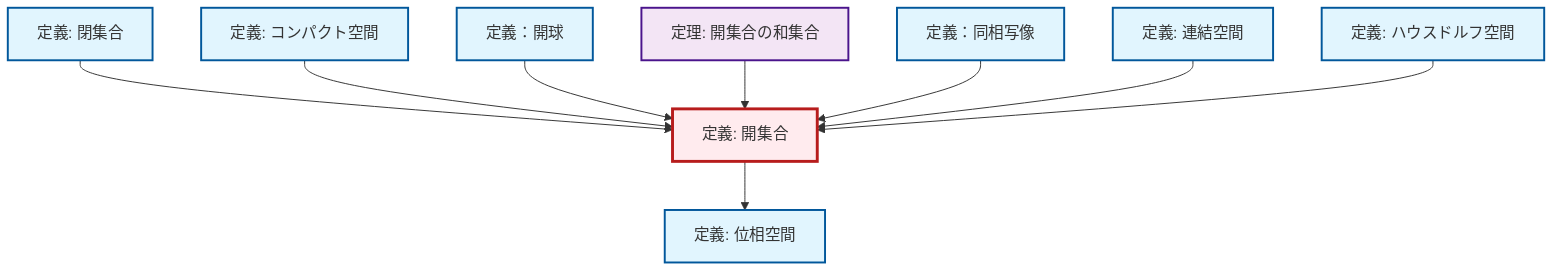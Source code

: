 graph TD
    classDef definition fill:#e1f5fe,stroke:#01579b,stroke-width:2px
    classDef theorem fill:#f3e5f5,stroke:#4a148c,stroke-width:2px
    classDef axiom fill:#fff3e0,stroke:#e65100,stroke-width:2px
    classDef example fill:#e8f5e9,stroke:#1b5e20,stroke-width:2px
    classDef current fill:#ffebee,stroke:#b71c1c,stroke-width:3px
    def-open-set["定義: 開集合"]:::definition
    def-closed-set["定義: 閉集合"]:::definition
    def-connected["定義: 連結空間"]:::definition
    def-hausdorff["定義: ハウスドルフ空間"]:::definition
    thm-union-open-sets["定理: 開集合の和集合"]:::theorem
    def-compact["定義: コンパクト空間"]:::definition
    def-homeomorphism["定義：同相写像"]:::definition
    def-open-ball["定義：開球"]:::definition
    def-topological-space["定義: 位相空間"]:::definition
    def-open-set --> def-topological-space
    def-closed-set --> def-open-set
    def-compact --> def-open-set
    def-open-ball --> def-open-set
    thm-union-open-sets --> def-open-set
    def-homeomorphism --> def-open-set
    def-connected --> def-open-set
    def-hausdorff --> def-open-set
    class def-open-set current